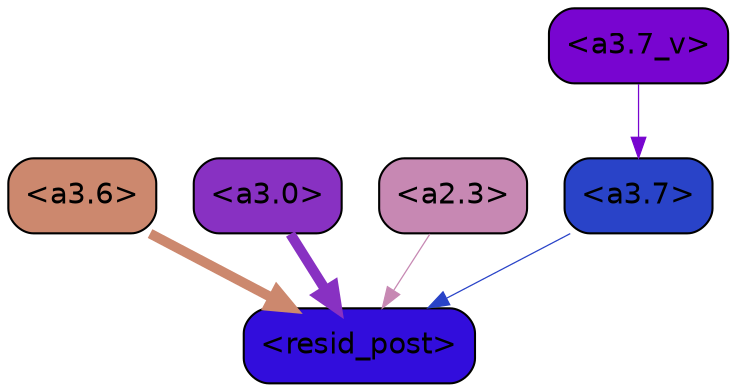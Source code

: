 strict digraph "" {
	graph [bgcolor=transparent,
		layout=dot,
		overlap=false,
		splines=true
	];
	"<a3.7>"	[color=black,
		fillcolor="#2943c8",
		fontname=Helvetica,
		shape=box,
		style="filled, rounded"];
	"<resid_post>"	[color=black,
		fillcolor="#320ddc",
		fontname=Helvetica,
		shape=box,
		style="filled, rounded"];
	"<a3.7>" -> "<resid_post>"	[color="#2943c8",
		penwidth=0.6];
	"<a3.6>"	[color=black,
		fillcolor="#cc886e",
		fontname=Helvetica,
		shape=box,
		style="filled, rounded"];
	"<a3.6>" -> "<resid_post>"	[color="#cc886e",
		penwidth=4.751592040061951];
	"<a3.0>"	[color=black,
		fillcolor="#8831c2",
		fontname=Helvetica,
		shape=box,
		style="filled, rounded"];
	"<a3.0>" -> "<resid_post>"	[color="#8831c2",
		penwidth=4.904066681861877];
	"<a2.3>"	[color=black,
		fillcolor="#c788b3",
		fontname=Helvetica,
		shape=box,
		style="filled, rounded"];
	"<a2.3>" -> "<resid_post>"	[color="#c788b3",
		penwidth=0.6];
	"<a3.7_v>"	[color=black,
		fillcolor="#7805d0",
		fontname=Helvetica,
		shape=box,
		style="filled, rounded"];
	"<a3.7_v>" -> "<a3.7>"	[color="#7805d0",
		penwidth=0.6];
}
